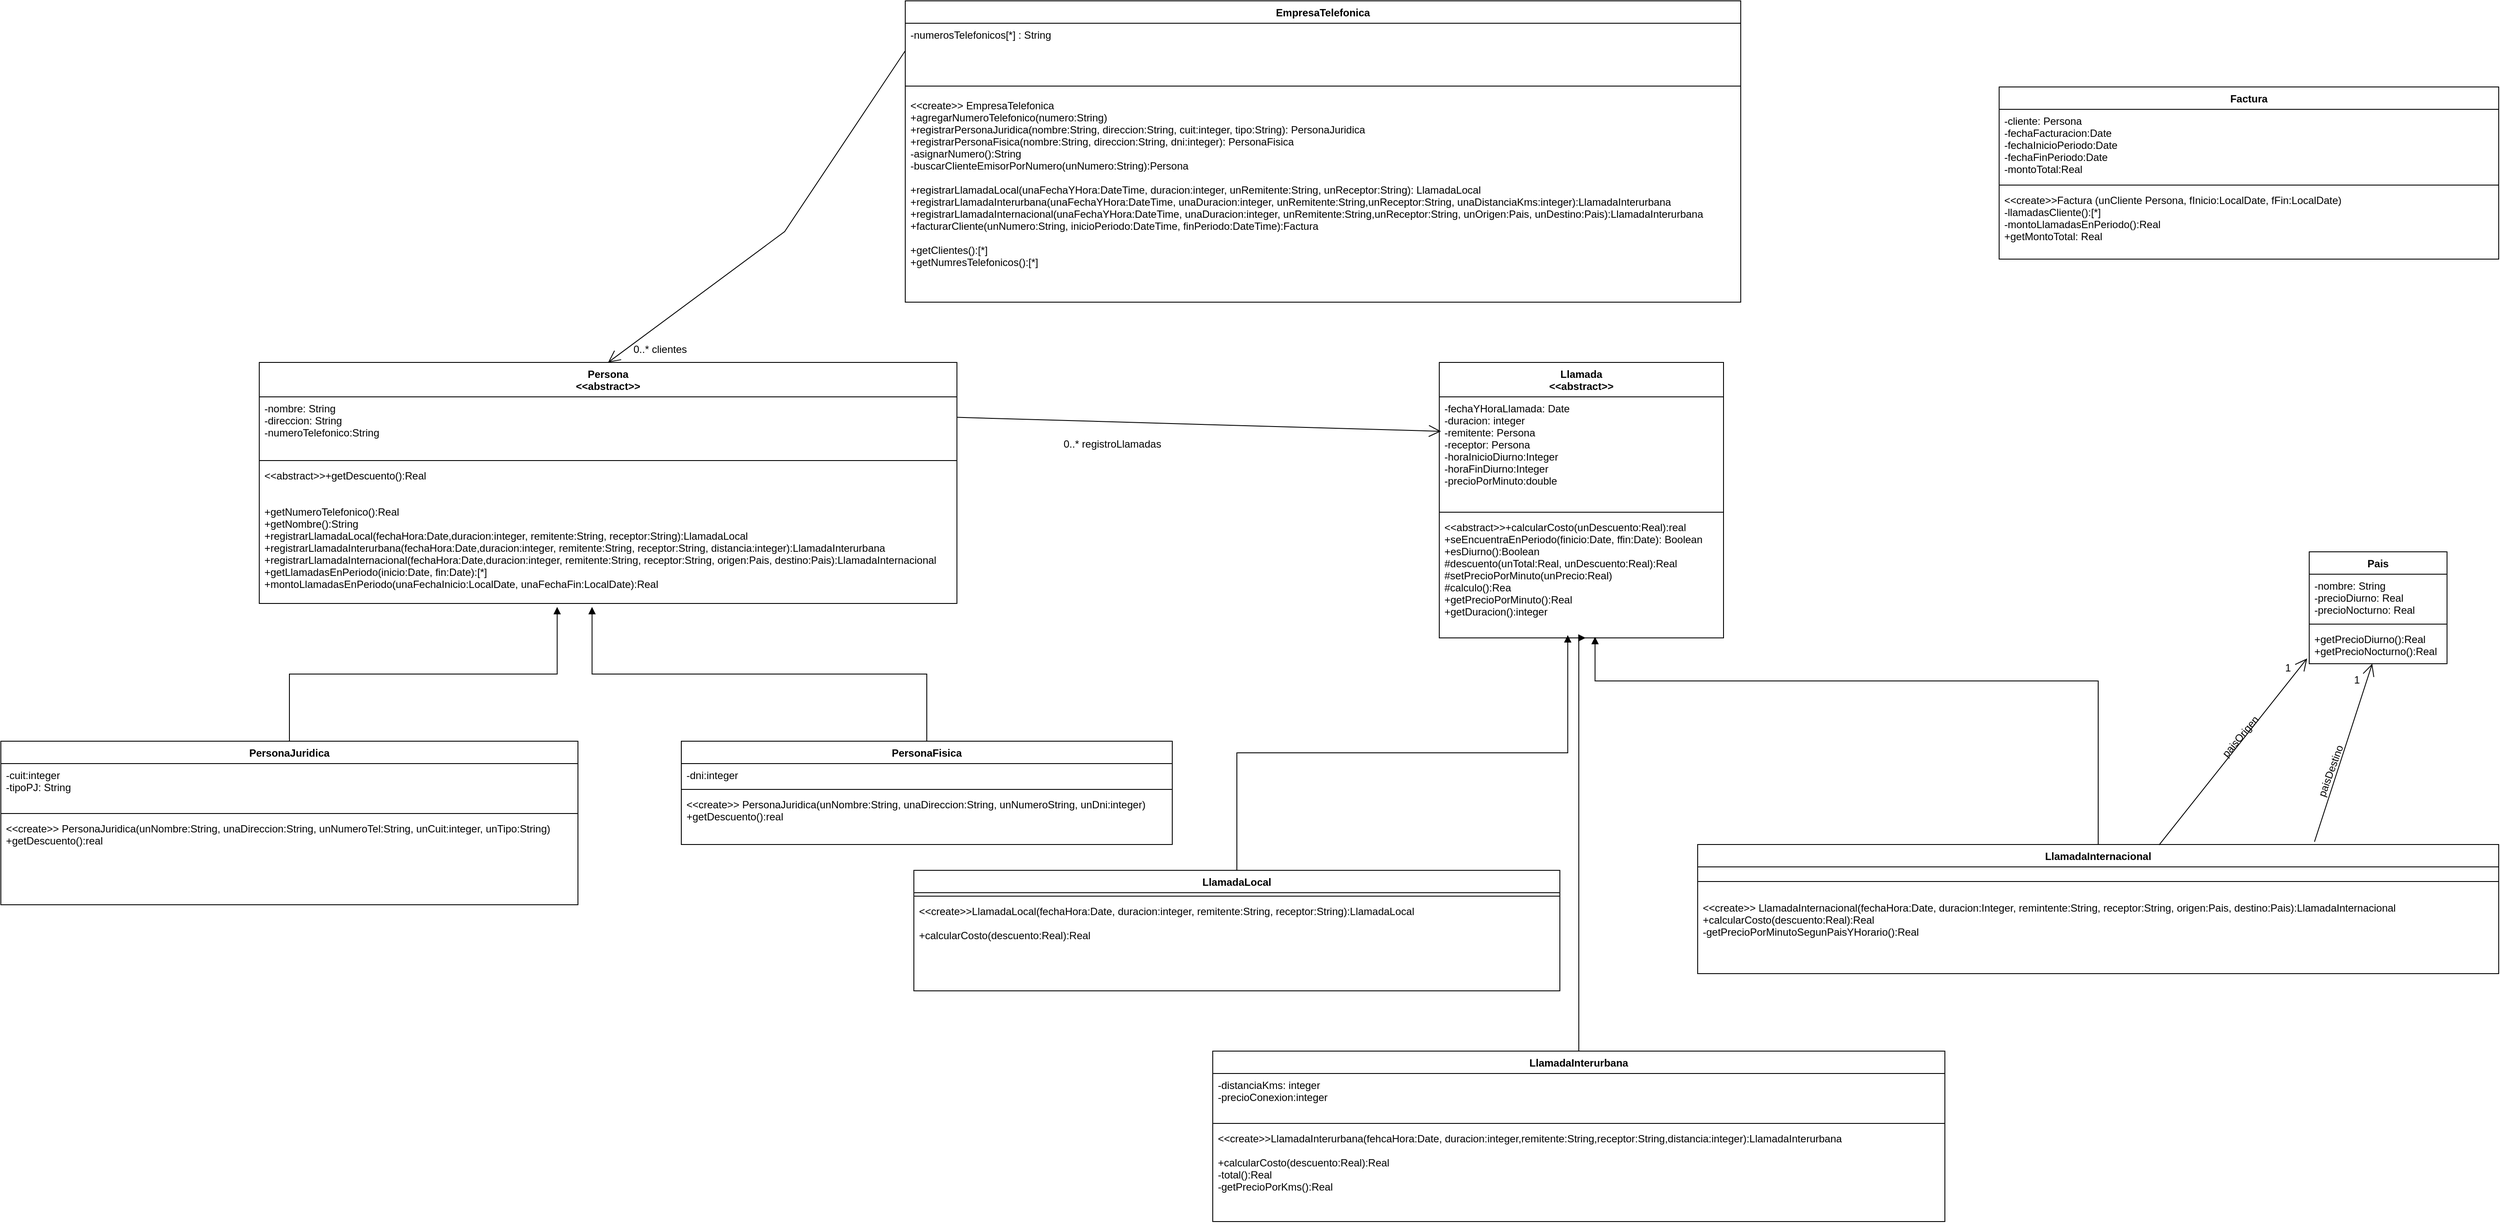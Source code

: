 <mxfile version="20.8.20" type="device"><diagram name="Página-1" id="1LssZV86cXGZ-2HQaKjp"><mxGraphModel dx="2117" dy="1742" grid="1" gridSize="10" guides="1" tooltips="1" connect="1" arrows="1" fold="1" page="1" pageScale="1" pageWidth="827" pageHeight="1169" math="0" shadow="0"><root><mxCell id="0"/><mxCell id="1" parent="0"/><mxCell id="ZTQVud0kmikCpPlMzOnT-1" value="EmpresaTelefonica" style="swimlane;fontStyle=1;align=center;verticalAlign=top;childLayout=stackLayout;horizontal=1;startSize=26;horizontalStack=0;resizeParent=1;resizeParentMax=0;resizeLast=0;collapsible=1;marginBottom=0;" parent="1" vertex="1"><mxGeometry x="260" y="-180" width="970" height="350" as="geometry"/></mxCell><mxCell id="ZTQVud0kmikCpPlMzOnT-2" value="-numerosTelefonicos[*] : String" style="text;strokeColor=none;fillColor=none;align=left;verticalAlign=top;spacingLeft=4;spacingRight=4;overflow=hidden;rotatable=0;points=[[0,0.5],[1,0.5]];portConstraint=eastwest;" parent="ZTQVud0kmikCpPlMzOnT-1" vertex="1"><mxGeometry y="26" width="970" height="64" as="geometry"/></mxCell><mxCell id="ZTQVud0kmikCpPlMzOnT-3" value="" style="line;strokeWidth=1;fillColor=none;align=left;verticalAlign=middle;spacingTop=-1;spacingLeft=3;spacingRight=3;rotatable=0;labelPosition=right;points=[];portConstraint=eastwest;strokeColor=inherit;" parent="ZTQVud0kmikCpPlMzOnT-1" vertex="1"><mxGeometry y="90" width="970" height="18" as="geometry"/></mxCell><mxCell id="ZTQVud0kmikCpPlMzOnT-4" value="&lt;&lt;create&gt;&gt; EmpresaTelefonica&#10;+agregarNumeroTelefonico(numero:String)&#10;+registrarPersonaJuridica(nombre:String, direccion:String, cuit:integer, tipo:String): PersonaJuridica&#10;+registrarPersonaFisica(nombre:String, direccion:String, dni:integer): PersonaFisica&#10;-asignarNumero():String&#10;-buscarClienteEmisorPorNumero(unNumero:String):Persona&#10;&#10;+registrarLlamadaLocal(unaFechaYHora:DateTime, duracion:integer, unRemitente:String, unReceptor:String): LlamadaLocal&#10;+registrarLlamadaInterurbana(unaFechaYHora:DateTime, unaDuracion:integer, unRemitente:String,unReceptor:String, unaDistanciaKms:integer):LlamadaInterurbana&#10;+registrarLlamadaInternacional(unaFechaYHora:DateTime, unaDuracion:integer, unRemitente:String,unReceptor:String, unOrigen:Pais, unDestino:Pais):LlamadaInterurbana&#10;+facturarCliente(unNumero:String, inicioPeriodo:DateTime, finPeriodo:DateTime):Factura&#10;&#10;+getClientes():[*]&#10;+getNumresTelefonicos():[*]" style="text;strokeColor=none;fillColor=none;align=left;verticalAlign=top;spacingLeft=4;spacingRight=4;overflow=hidden;rotatable=0;points=[[0,0.5],[1,0.5]];portConstraint=eastwest;" parent="ZTQVud0kmikCpPlMzOnT-1" vertex="1"><mxGeometry y="108" width="970" height="242" as="geometry"/></mxCell><mxCell id="ZTQVud0kmikCpPlMzOnT-5" value="Persona&#10;&lt;&lt;abstract&gt;&gt;" style="swimlane;fontStyle=1;align=center;verticalAlign=top;childLayout=stackLayout;horizontal=1;startSize=40;horizontalStack=0;resizeParent=1;resizeParentMax=0;resizeLast=0;collapsible=1;marginBottom=0;" parent="1" vertex="1"><mxGeometry x="-490" y="240" width="810" height="280" as="geometry"/></mxCell><mxCell id="ZTQVud0kmikCpPlMzOnT-6" value="-nombre: String&#10;-direccion: String&#10;-numeroTelefonico:String" style="text;strokeColor=none;fillColor=none;align=left;verticalAlign=top;spacingLeft=4;spacingRight=4;overflow=hidden;rotatable=0;points=[[0,0.5],[1,0.5]];portConstraint=eastwest;" parent="ZTQVud0kmikCpPlMzOnT-5" vertex="1"><mxGeometry y="40" width="810" height="70" as="geometry"/></mxCell><mxCell id="ZTQVud0kmikCpPlMzOnT-7" value="" style="line;strokeWidth=1;fillColor=none;align=left;verticalAlign=middle;spacingTop=-1;spacingLeft=3;spacingRight=3;rotatable=0;labelPosition=right;points=[];portConstraint=eastwest;strokeColor=inherit;" parent="ZTQVud0kmikCpPlMzOnT-5" vertex="1"><mxGeometry y="110" width="810" height="8" as="geometry"/></mxCell><mxCell id="ZTQVud0kmikCpPlMzOnT-8" value="&lt;&lt;abstract&gt;&gt;+getDescuento():Real&#10;&#10;&#10;+getNumeroTelefonico():Real&#10;+getNombre():String&#10;+registrarLlamadaLocal(fechaHora:Date,duracion:integer, remitente:String, receptor:String):LlamadaLocal&#10;+registrarLlamadaInterurbana(fechaHora:Date,duracion:integer, remitente:String, receptor:String, distancia:integer):LlamadaInterurbana&#10;+registrarLlamadaInternacional(fechaHora:Date,duracion:integer, remitente:String, receptor:String, origen:Pais, destino:Pais):LlamadaInternacional&#10;+getLlamadasEnPeriodo(inicio:Date, fin:Date):[*]&#10;+montoLlamadasEnPeriodo(unaFechaInicio:LocalDate, unaFechaFin:LocalDate):Real" style="text;strokeColor=none;fillColor=none;align=left;verticalAlign=top;spacingLeft=4;spacingRight=4;overflow=hidden;rotatable=0;points=[[0,0.5],[1,0.5]];portConstraint=eastwest;" parent="ZTQVud0kmikCpPlMzOnT-5" vertex="1"><mxGeometry y="118" width="810" height="162" as="geometry"/></mxCell><mxCell id="ZTQVud0kmikCpPlMzOnT-11" value="0..* clientes" style="text;html=1;align=center;verticalAlign=middle;resizable=0;points=[];autosize=1;strokeColor=none;fillColor=none;" parent="1" vertex="1"><mxGeometry x="-70" y="210" width="90" height="30" as="geometry"/></mxCell><mxCell id="ZTQVud0kmikCpPlMzOnT-12" value="" style="endArrow=open;endFill=1;endSize=12;html=1;rounded=0;exitX=0;exitY=0.5;exitDx=0;exitDy=0;entryX=0.5;entryY=0;entryDx=0;entryDy=0;" parent="1" source="ZTQVud0kmikCpPlMzOnT-2" target="ZTQVud0kmikCpPlMzOnT-5" edge="1"><mxGeometry width="160" relative="1" as="geometry"><mxPoint x="330" y="280" as="sourcePoint"/><mxPoint x="490" y="280" as="targetPoint"/><Array as="points"><mxPoint x="120" y="88"/></Array></mxGeometry></mxCell><mxCell id="ZTQVud0kmikCpPlMzOnT-13" value="Llamada&#10;&lt;&lt;abstract&gt;&gt;" style="swimlane;fontStyle=1;align=center;verticalAlign=top;childLayout=stackLayout;horizontal=1;startSize=40;horizontalStack=0;resizeParent=1;resizeParentMax=0;resizeLast=0;collapsible=1;marginBottom=0;" parent="1" vertex="1"><mxGeometry x="880" y="240" width="330" height="320" as="geometry"/></mxCell><mxCell id="ZTQVud0kmikCpPlMzOnT-14" value="-fechaYHoraLlamada: Date&#10;-duracion: integer&#10;-remitente: Persona&#10;-receptor: Persona&#10;-horaInicioDiurno:Integer&#10;-horaFinDiurno:Integer&#10;-precioPorMinuto:double" style="text;strokeColor=none;fillColor=none;align=left;verticalAlign=top;spacingLeft=4;spacingRight=4;overflow=hidden;rotatable=0;points=[[0,0.5],[1,0.5]];portConstraint=eastwest;" parent="ZTQVud0kmikCpPlMzOnT-13" vertex="1"><mxGeometry y="40" width="330" height="130" as="geometry"/></mxCell><mxCell id="ZTQVud0kmikCpPlMzOnT-15" value="" style="line;strokeWidth=1;fillColor=none;align=left;verticalAlign=middle;spacingTop=-1;spacingLeft=3;spacingRight=3;rotatable=0;labelPosition=right;points=[];portConstraint=eastwest;strokeColor=inherit;" parent="ZTQVud0kmikCpPlMzOnT-13" vertex="1"><mxGeometry y="170" width="330" height="8" as="geometry"/></mxCell><mxCell id="ZTQVud0kmikCpPlMzOnT-16" value="&lt;&lt;abstract&gt;&gt;+calcularCosto(unDescuento:Real):real&#10;+seEncuentraEnPeriodo(finicio:Date, ffin:Date): Boolean&#10;+esDiurno():Boolean&#10;#descuento(unTotal:Real, unDescuento:Real):Real&#10;#setPrecioPorMinuto(unPrecio:Real)&#10;#calculo():Rea&#10;+getPrecioPorMinuto():Real&#10;+getDuracion():integer" style="text;strokeColor=none;fillColor=none;align=left;verticalAlign=top;spacingLeft=4;spacingRight=4;overflow=hidden;rotatable=0;points=[[0,0.5],[1,0.5]];portConstraint=eastwest;" parent="ZTQVud0kmikCpPlMzOnT-13" vertex="1"><mxGeometry y="178" width="330" height="142" as="geometry"/></mxCell><mxCell id="ZTQVud0kmikCpPlMzOnT-17" value="" style="endArrow=open;endFill=1;endSize=12;html=1;rounded=0;exitX=1;exitY=0.34;exitDx=0;exitDy=0;exitPerimeter=0;entryX=0.006;entryY=0.308;entryDx=0;entryDy=0;entryPerimeter=0;" parent="1" source="ZTQVud0kmikCpPlMzOnT-6" target="ZTQVud0kmikCpPlMzOnT-14" edge="1"><mxGeometry width="160" relative="1" as="geometry"><mxPoint x="330" y="510" as="sourcePoint"/><mxPoint x="871" y="378" as="targetPoint"/></mxGeometry></mxCell><mxCell id="ZTQVud0kmikCpPlMzOnT-18" value="0..* registroLlamadas" style="text;html=1;align=center;verticalAlign=middle;resizable=0;points=[];autosize=1;strokeColor=none;fillColor=none;" parent="1" vertex="1"><mxGeometry x="430" y="320" width="140" height="30" as="geometry"/></mxCell><mxCell id="ZTQVud0kmikCpPlMzOnT-19" value="PersonaJuridica" style="swimlane;fontStyle=1;align=center;verticalAlign=top;childLayout=stackLayout;horizontal=1;startSize=26;horizontalStack=0;resizeParent=1;resizeParentMax=0;resizeLast=0;collapsible=1;marginBottom=0;" parent="1" vertex="1"><mxGeometry x="-790" y="680" width="670" height="190" as="geometry"/></mxCell><mxCell id="ZTQVud0kmikCpPlMzOnT-20" value="-cuit:integer&#10;-tipoPJ: String" style="text;strokeColor=none;fillColor=none;align=left;verticalAlign=top;spacingLeft=4;spacingRight=4;overflow=hidden;rotatable=0;points=[[0,0.5],[1,0.5]];portConstraint=eastwest;" parent="ZTQVud0kmikCpPlMzOnT-19" vertex="1"><mxGeometry y="26" width="670" height="54" as="geometry"/></mxCell><mxCell id="ZTQVud0kmikCpPlMzOnT-21" value="" style="line;strokeWidth=1;fillColor=none;align=left;verticalAlign=middle;spacingTop=-1;spacingLeft=3;spacingRight=3;rotatable=0;labelPosition=right;points=[];portConstraint=eastwest;strokeColor=inherit;" parent="ZTQVud0kmikCpPlMzOnT-19" vertex="1"><mxGeometry y="80" width="670" height="8" as="geometry"/></mxCell><mxCell id="ZTQVud0kmikCpPlMzOnT-22" value="&lt;&lt;create&gt;&gt; PersonaJuridica(unNombre:String, unaDireccion:String, unNumeroTel:String, unCuit:integer, unTipo:String)&#10;+getDescuento():real" style="text;strokeColor=none;fillColor=none;align=left;verticalAlign=top;spacingLeft=4;spacingRight=4;overflow=hidden;rotatable=0;points=[[0,0.5],[1,0.5]];portConstraint=eastwest;" parent="ZTQVud0kmikCpPlMzOnT-19" vertex="1"><mxGeometry y="88" width="670" height="102" as="geometry"/></mxCell><mxCell id="ZTQVud0kmikCpPlMzOnT-23" value="PersonaFisica&#10;" style="swimlane;fontStyle=1;align=center;verticalAlign=top;childLayout=stackLayout;horizontal=1;startSize=26;horizontalStack=0;resizeParent=1;resizeParentMax=0;resizeLast=0;collapsible=1;marginBottom=0;" parent="1" vertex="1"><mxGeometry y="680" width="570" height="120" as="geometry"/></mxCell><mxCell id="ZTQVud0kmikCpPlMzOnT-24" value="-dni:integer" style="text;strokeColor=none;fillColor=none;align=left;verticalAlign=top;spacingLeft=4;spacingRight=4;overflow=hidden;rotatable=0;points=[[0,0.5],[1,0.5]];portConstraint=eastwest;" parent="ZTQVud0kmikCpPlMzOnT-23" vertex="1"><mxGeometry y="26" width="570" height="26" as="geometry"/></mxCell><mxCell id="ZTQVud0kmikCpPlMzOnT-25" value="" style="line;strokeWidth=1;fillColor=none;align=left;verticalAlign=middle;spacingTop=-1;spacingLeft=3;spacingRight=3;rotatable=0;labelPosition=right;points=[];portConstraint=eastwest;strokeColor=inherit;" parent="ZTQVud0kmikCpPlMzOnT-23" vertex="1"><mxGeometry y="52" width="570" height="8" as="geometry"/></mxCell><mxCell id="ZTQVud0kmikCpPlMzOnT-26" value="&lt;&lt;create&gt;&gt; PersonaJuridica(unNombre:String, unaDireccion:String, unNumeroString, unDni:integer)&#10;+getDescuento():real" style="text;strokeColor=none;fillColor=none;align=left;verticalAlign=top;spacingLeft=4;spacingRight=4;overflow=hidden;rotatable=0;points=[[0,0.5],[1,0.5]];portConstraint=eastwest;" parent="ZTQVud0kmikCpPlMzOnT-23" vertex="1"><mxGeometry y="60" width="570" height="60" as="geometry"/></mxCell><mxCell id="ZTQVud0kmikCpPlMzOnT-27" value="" style="html=1;verticalAlign=bottom;endArrow=block;edgeStyle=elbowEdgeStyle;elbow=vertical;curved=0;rounded=0;exitX=0.5;exitY=0;exitDx=0;exitDy=0;entryX=0.427;entryY=1.025;entryDx=0;entryDy=0;entryPerimeter=0;" parent="1" source="ZTQVud0kmikCpPlMzOnT-19" target="ZTQVud0kmikCpPlMzOnT-8" edge="1"><mxGeometry width="80" relative="1" as="geometry"><mxPoint x="190" y="510" as="sourcePoint"/><mxPoint x="270" y="510" as="targetPoint"/></mxGeometry></mxCell><mxCell id="ZTQVud0kmikCpPlMzOnT-28" value="" style="html=1;verticalAlign=bottom;endArrow=block;edgeStyle=elbowEdgeStyle;elbow=vertical;curved=0;rounded=0;exitX=0.5;exitY=0;exitDx=0;exitDy=0;entryX=0.477;entryY=1.025;entryDx=0;entryDy=0;entryPerimeter=0;" parent="1" source="ZTQVud0kmikCpPlMzOnT-23" target="ZTQVud0kmikCpPlMzOnT-8" edge="1"><mxGeometry width="80" relative="1" as="geometry"><mxPoint x="190" y="510" as="sourcePoint"/><mxPoint x="270" y="510" as="targetPoint"/></mxGeometry></mxCell><mxCell id="ZTQVud0kmikCpPlMzOnT-29" value="LlamadaLocal" style="swimlane;fontStyle=1;align=center;verticalAlign=top;childLayout=stackLayout;horizontal=1;startSize=26;horizontalStack=0;resizeParent=1;resizeParentMax=0;resizeLast=0;collapsible=1;marginBottom=0;" parent="1" vertex="1"><mxGeometry x="270" y="830" width="750" height="140" as="geometry"/></mxCell><mxCell id="ZTQVud0kmikCpPlMzOnT-31" value="" style="line;strokeWidth=1;fillColor=none;align=left;verticalAlign=middle;spacingTop=-1;spacingLeft=3;spacingRight=3;rotatable=0;labelPosition=right;points=[];portConstraint=eastwest;strokeColor=inherit;" parent="ZTQVud0kmikCpPlMzOnT-29" vertex="1"><mxGeometry y="26" width="750" height="8" as="geometry"/></mxCell><mxCell id="ZTQVud0kmikCpPlMzOnT-32" value="&lt;&lt;create&gt;&gt;LlamadaLocal(fechaHora:Date, duracion:integer, remitente:String, receptor:String):LlamadaLocal&#10;&#10;+calcularCosto(descuento:Real):Real" style="text;strokeColor=none;fillColor=none;align=left;verticalAlign=top;spacingLeft=4;spacingRight=4;overflow=hidden;rotatable=0;points=[[0,0.5],[1,0.5]];portConstraint=eastwest;" parent="ZTQVud0kmikCpPlMzOnT-29" vertex="1"><mxGeometry y="34" width="750" height="106" as="geometry"/></mxCell><mxCell id="ZTQVud0kmikCpPlMzOnT-34" value="LlamadaInterurbana" style="swimlane;fontStyle=1;align=center;verticalAlign=top;childLayout=stackLayout;horizontal=1;startSize=26;horizontalStack=0;resizeParent=1;resizeParentMax=0;resizeLast=0;collapsible=1;marginBottom=0;" parent="1" vertex="1"><mxGeometry x="617" y="1040" width="850" height="198" as="geometry"/></mxCell><mxCell id="ZTQVud0kmikCpPlMzOnT-35" value="-distanciaKms: integer&#10;-precioConexion:integer" style="text;strokeColor=none;fillColor=none;align=left;verticalAlign=top;spacingLeft=4;spacingRight=4;overflow=hidden;rotatable=0;points=[[0,0.5],[1,0.5]];portConstraint=eastwest;" parent="ZTQVud0kmikCpPlMzOnT-34" vertex="1"><mxGeometry y="26" width="850" height="54" as="geometry"/></mxCell><mxCell id="ZTQVud0kmikCpPlMzOnT-36" value="" style="line;strokeWidth=1;fillColor=none;align=left;verticalAlign=middle;spacingTop=-1;spacingLeft=3;spacingRight=3;rotatable=0;labelPosition=right;points=[];portConstraint=eastwest;strokeColor=inherit;" parent="ZTQVud0kmikCpPlMzOnT-34" vertex="1"><mxGeometry y="80" width="850" height="8" as="geometry"/></mxCell><mxCell id="ZTQVud0kmikCpPlMzOnT-37" value="&lt;&lt;create&gt;&gt;LlamadaInterurbana(fehcaHora:Date, duracion:integer,remitente:String,receptor:String,distancia:integer):LlamadaInterurbana&#10;&#10;+calcularCosto(descuento:Real):Real&#10;-total():Real&#10;-getPrecioPorKms():Real&#10;" style="text;strokeColor=none;fillColor=none;align=left;verticalAlign=top;spacingLeft=4;spacingRight=4;overflow=hidden;rotatable=0;points=[[0,0.5],[1,0.5]];portConstraint=eastwest;" parent="ZTQVud0kmikCpPlMzOnT-34" vertex="1"><mxGeometry y="88" width="850" height="110" as="geometry"/></mxCell><mxCell id="ZTQVud0kmikCpPlMzOnT-38" value="LlamadaInternacional" style="swimlane;fontStyle=1;align=center;verticalAlign=top;childLayout=stackLayout;horizontal=1;startSize=26;horizontalStack=0;resizeParent=1;resizeParentMax=0;resizeLast=0;collapsible=1;marginBottom=0;" parent="1" vertex="1"><mxGeometry x="1180" y="800" width="930" height="150" as="geometry"/></mxCell><mxCell id="ZTQVud0kmikCpPlMzOnT-40" value="" style="line;strokeWidth=1;fillColor=none;align=left;verticalAlign=middle;spacingTop=-1;spacingLeft=3;spacingRight=3;rotatable=0;labelPosition=right;points=[];portConstraint=eastwest;strokeColor=inherit;" parent="ZTQVud0kmikCpPlMzOnT-38" vertex="1"><mxGeometry y="26" width="930" height="34" as="geometry"/></mxCell><mxCell id="ZTQVud0kmikCpPlMzOnT-41" value="&lt;&lt;create&gt;&gt; LlamadaInternacional(fechaHora:Date, duracion:Integer, remintente:String, receptor:String, origen:Pais, destino:Pais):LlamadaInternacional&#10;+calcularCosto(descuento:Real):Real&#10;-getPrecioPorMinutoSegunPaisYHorario():Real" style="text;strokeColor=none;fillColor=none;align=left;verticalAlign=top;spacingLeft=4;spacingRight=4;overflow=hidden;rotatable=0;points=[[0,0.5],[1,0.5]];portConstraint=eastwest;" parent="ZTQVud0kmikCpPlMzOnT-38" vertex="1"><mxGeometry y="60" width="930" height="90" as="geometry"/></mxCell><mxCell id="ZTQVud0kmikCpPlMzOnT-42" value="" style="html=1;verticalAlign=bottom;endArrow=block;edgeStyle=elbowEdgeStyle;elbow=vertical;curved=0;rounded=0;entryX=0.452;entryY=0.977;entryDx=0;entryDy=0;entryPerimeter=0;exitX=0.5;exitY=0;exitDx=0;exitDy=0;" parent="1" source="ZTQVud0kmikCpPlMzOnT-29" target="ZTQVud0kmikCpPlMzOnT-16" edge="1"><mxGeometry width="80" relative="1" as="geometry"><mxPoint x="1060" y="690" as="sourcePoint"/><mxPoint x="1140" y="690" as="targetPoint"/></mxGeometry></mxCell><mxCell id="ZTQVud0kmikCpPlMzOnT-43" value="" style="html=1;verticalAlign=bottom;endArrow=block;edgeStyle=elbowEdgeStyle;elbow=vertical;curved=0;rounded=0;entryX=0.515;entryY=1;entryDx=0;entryDy=0;entryPerimeter=0;exitX=0.5;exitY=0;exitDx=0;exitDy=0;" parent="1" source="ZTQVud0kmikCpPlMzOnT-34" target="ZTQVud0kmikCpPlMzOnT-16" edge="1"><mxGeometry width="80" relative="1" as="geometry"><mxPoint x="1060" y="690" as="sourcePoint"/><mxPoint x="1140" y="690" as="targetPoint"/><Array as="points"><mxPoint x="1045" y="560"/><mxPoint x="1042" y="620"/><mxPoint x="1030" y="690"/><mxPoint x="1042" y="720"/></Array></mxGeometry></mxCell><mxCell id="ZTQVud0kmikCpPlMzOnT-44" value="" style="html=1;verticalAlign=bottom;endArrow=block;edgeStyle=elbowEdgeStyle;elbow=vertical;curved=0;rounded=0;exitX=0.5;exitY=0;exitDx=0;exitDy=0;entryX=0.548;entryY=0.991;entryDx=0;entryDy=0;entryPerimeter=0;" parent="1" source="ZTQVud0kmikCpPlMzOnT-38" target="ZTQVud0kmikCpPlMzOnT-16" edge="1"><mxGeometry width="80" relative="1" as="geometry"><mxPoint x="1060" y="690" as="sourcePoint"/><mxPoint x="1061" y="535" as="targetPoint"/><Array as="points"><mxPoint x="1130" y="610"/></Array></mxGeometry></mxCell><mxCell id="ZTQVud0kmikCpPlMzOnT-46" value="Pais" style="swimlane;fontStyle=1;align=center;verticalAlign=top;childLayout=stackLayout;horizontal=1;startSize=26;horizontalStack=0;resizeParent=1;resizeParentMax=0;resizeLast=0;collapsible=1;marginBottom=0;" parent="1" vertex="1"><mxGeometry x="1890" y="460" width="160" height="130" as="geometry"/></mxCell><mxCell id="ZTQVud0kmikCpPlMzOnT-47" value="-nombre: String&#10;-precioDiurno: Real&#10;-precioNocturno: Real" style="text;strokeColor=none;fillColor=none;align=left;verticalAlign=top;spacingLeft=4;spacingRight=4;overflow=hidden;rotatable=0;points=[[0,0.5],[1,0.5]];portConstraint=eastwest;" parent="ZTQVud0kmikCpPlMzOnT-46" vertex="1"><mxGeometry y="26" width="160" height="54" as="geometry"/></mxCell><mxCell id="ZTQVud0kmikCpPlMzOnT-48" value="" style="line;strokeWidth=1;fillColor=none;align=left;verticalAlign=middle;spacingTop=-1;spacingLeft=3;spacingRight=3;rotatable=0;labelPosition=right;points=[];portConstraint=eastwest;strokeColor=inherit;" parent="ZTQVud0kmikCpPlMzOnT-46" vertex="1"><mxGeometry y="80" width="160" height="8" as="geometry"/></mxCell><mxCell id="ZTQVud0kmikCpPlMzOnT-49" value="+getPrecioDiurno():Real&#10;+getPrecioNocturno():Real" style="text;strokeColor=none;fillColor=none;align=left;verticalAlign=top;spacingLeft=4;spacingRight=4;overflow=hidden;rotatable=0;points=[[0,0.5],[1,0.5]];portConstraint=eastwest;" parent="ZTQVud0kmikCpPlMzOnT-46" vertex="1"><mxGeometry y="88" width="160" height="42" as="geometry"/></mxCell><mxCell id="ZTQVud0kmikCpPlMzOnT-50" value="" style="endArrow=open;endFill=1;endSize=12;html=1;rounded=0;entryX=-0.015;entryY=0.854;entryDx=0;entryDy=0;entryPerimeter=0;exitX=0.576;exitY=0.004;exitDx=0;exitDy=0;exitPerimeter=0;" parent="1" source="ZTQVud0kmikCpPlMzOnT-38" target="ZTQVud0kmikCpPlMzOnT-49" edge="1"><mxGeometry width="160" relative="1" as="geometry"><mxPoint x="1570" y="660" as="sourcePoint"/><mxPoint x="1661" y="649" as="targetPoint"/></mxGeometry></mxCell><mxCell id="ZTQVud0kmikCpPlMzOnT-51" value="" style="endArrow=open;endFill=1;endSize=12;html=1;rounded=0;exitX=0.77;exitY=-0.021;exitDx=0;exitDy=0;exitPerimeter=0;" parent="1" source="ZTQVud0kmikCpPlMzOnT-38" target="ZTQVud0kmikCpPlMzOnT-49" edge="1"><mxGeometry width="160" relative="1" as="geometry"><mxPoint x="1820" y="790" as="sourcePoint"/><mxPoint x="1669" y="692.5" as="targetPoint"/></mxGeometry></mxCell><mxCell id="ZTQVud0kmikCpPlMzOnT-52" value="paisOrigen" style="text;html=1;align=center;verticalAlign=middle;resizable=0;points=[];autosize=1;strokeColor=none;fillColor=none;rotation=-50;" parent="1" vertex="1"><mxGeometry x="1770" y="660" width="80" height="30" as="geometry"/></mxCell><mxCell id="ZTQVud0kmikCpPlMzOnT-53" value="paisDestino" style="text;html=1;align=center;verticalAlign=middle;resizable=0;points=[];autosize=1;strokeColor=none;fillColor=none;rotation=-70;" parent="1" vertex="1"><mxGeometry x="1870" y="700" width="90" height="30" as="geometry"/></mxCell><mxCell id="ZTQVud0kmikCpPlMzOnT-54" value="1" style="text;html=1;align=center;verticalAlign=middle;resizable=0;points=[];autosize=1;strokeColor=none;fillColor=none;" parent="1" vertex="1"><mxGeometry x="1850" y="580" width="30" height="30" as="geometry"/></mxCell><mxCell id="ZTQVud0kmikCpPlMzOnT-55" value="1" style="text;html=1;align=center;verticalAlign=middle;resizable=0;points=[];autosize=1;strokeColor=none;fillColor=none;" parent="1" vertex="1"><mxGeometry x="1930" y="594" width="30" height="30" as="geometry"/></mxCell><mxCell id="N1x9HTTBLdOTACGGlkS4-1" value="Factura" style="swimlane;fontStyle=1;align=center;verticalAlign=top;childLayout=stackLayout;horizontal=1;startSize=26;horizontalStack=0;resizeParent=1;resizeParentMax=0;resizeLast=0;collapsible=1;marginBottom=0;" parent="1" vertex="1"><mxGeometry x="1530" y="-80" width="580" height="200" as="geometry"/></mxCell><mxCell id="N1x9HTTBLdOTACGGlkS4-2" value="-cliente: Persona&#10;-fechaFacturacion:Date&#10;-fechaInicioPeriodo:Date&#10;-fechaFinPeriodo:Date&#10;-montoTotal:Real" style="text;strokeColor=none;fillColor=none;align=left;verticalAlign=top;spacingLeft=4;spacingRight=4;overflow=hidden;rotatable=0;points=[[0,0.5],[1,0.5]];portConstraint=eastwest;" parent="N1x9HTTBLdOTACGGlkS4-1" vertex="1"><mxGeometry y="26" width="580" height="84" as="geometry"/></mxCell><mxCell id="N1x9HTTBLdOTACGGlkS4-3" value="" style="line;strokeWidth=1;fillColor=none;align=left;verticalAlign=middle;spacingTop=-1;spacingLeft=3;spacingRight=3;rotatable=0;labelPosition=right;points=[];portConstraint=eastwest;strokeColor=inherit;" parent="N1x9HTTBLdOTACGGlkS4-1" vertex="1"><mxGeometry y="110" width="580" height="8" as="geometry"/></mxCell><mxCell id="N1x9HTTBLdOTACGGlkS4-4" value="&lt;&lt;create&gt;&gt;Factura (unCliente Persona, fInicio:LocalDate, fFin:LocalDate)&#10;-llamadasCliente():[*]&#10;-montoLlamadasEnPeriodo():Real&#10;+getMontoTotal: Real&#10;" style="text;strokeColor=none;fillColor=none;align=left;verticalAlign=top;spacingLeft=4;spacingRight=4;overflow=hidden;rotatable=0;points=[[0,0.5],[1,0.5]];portConstraint=eastwest;" parent="N1x9HTTBLdOTACGGlkS4-1" vertex="1"><mxGeometry y="118" width="580" height="82" as="geometry"/></mxCell></root></mxGraphModel></diagram></mxfile>